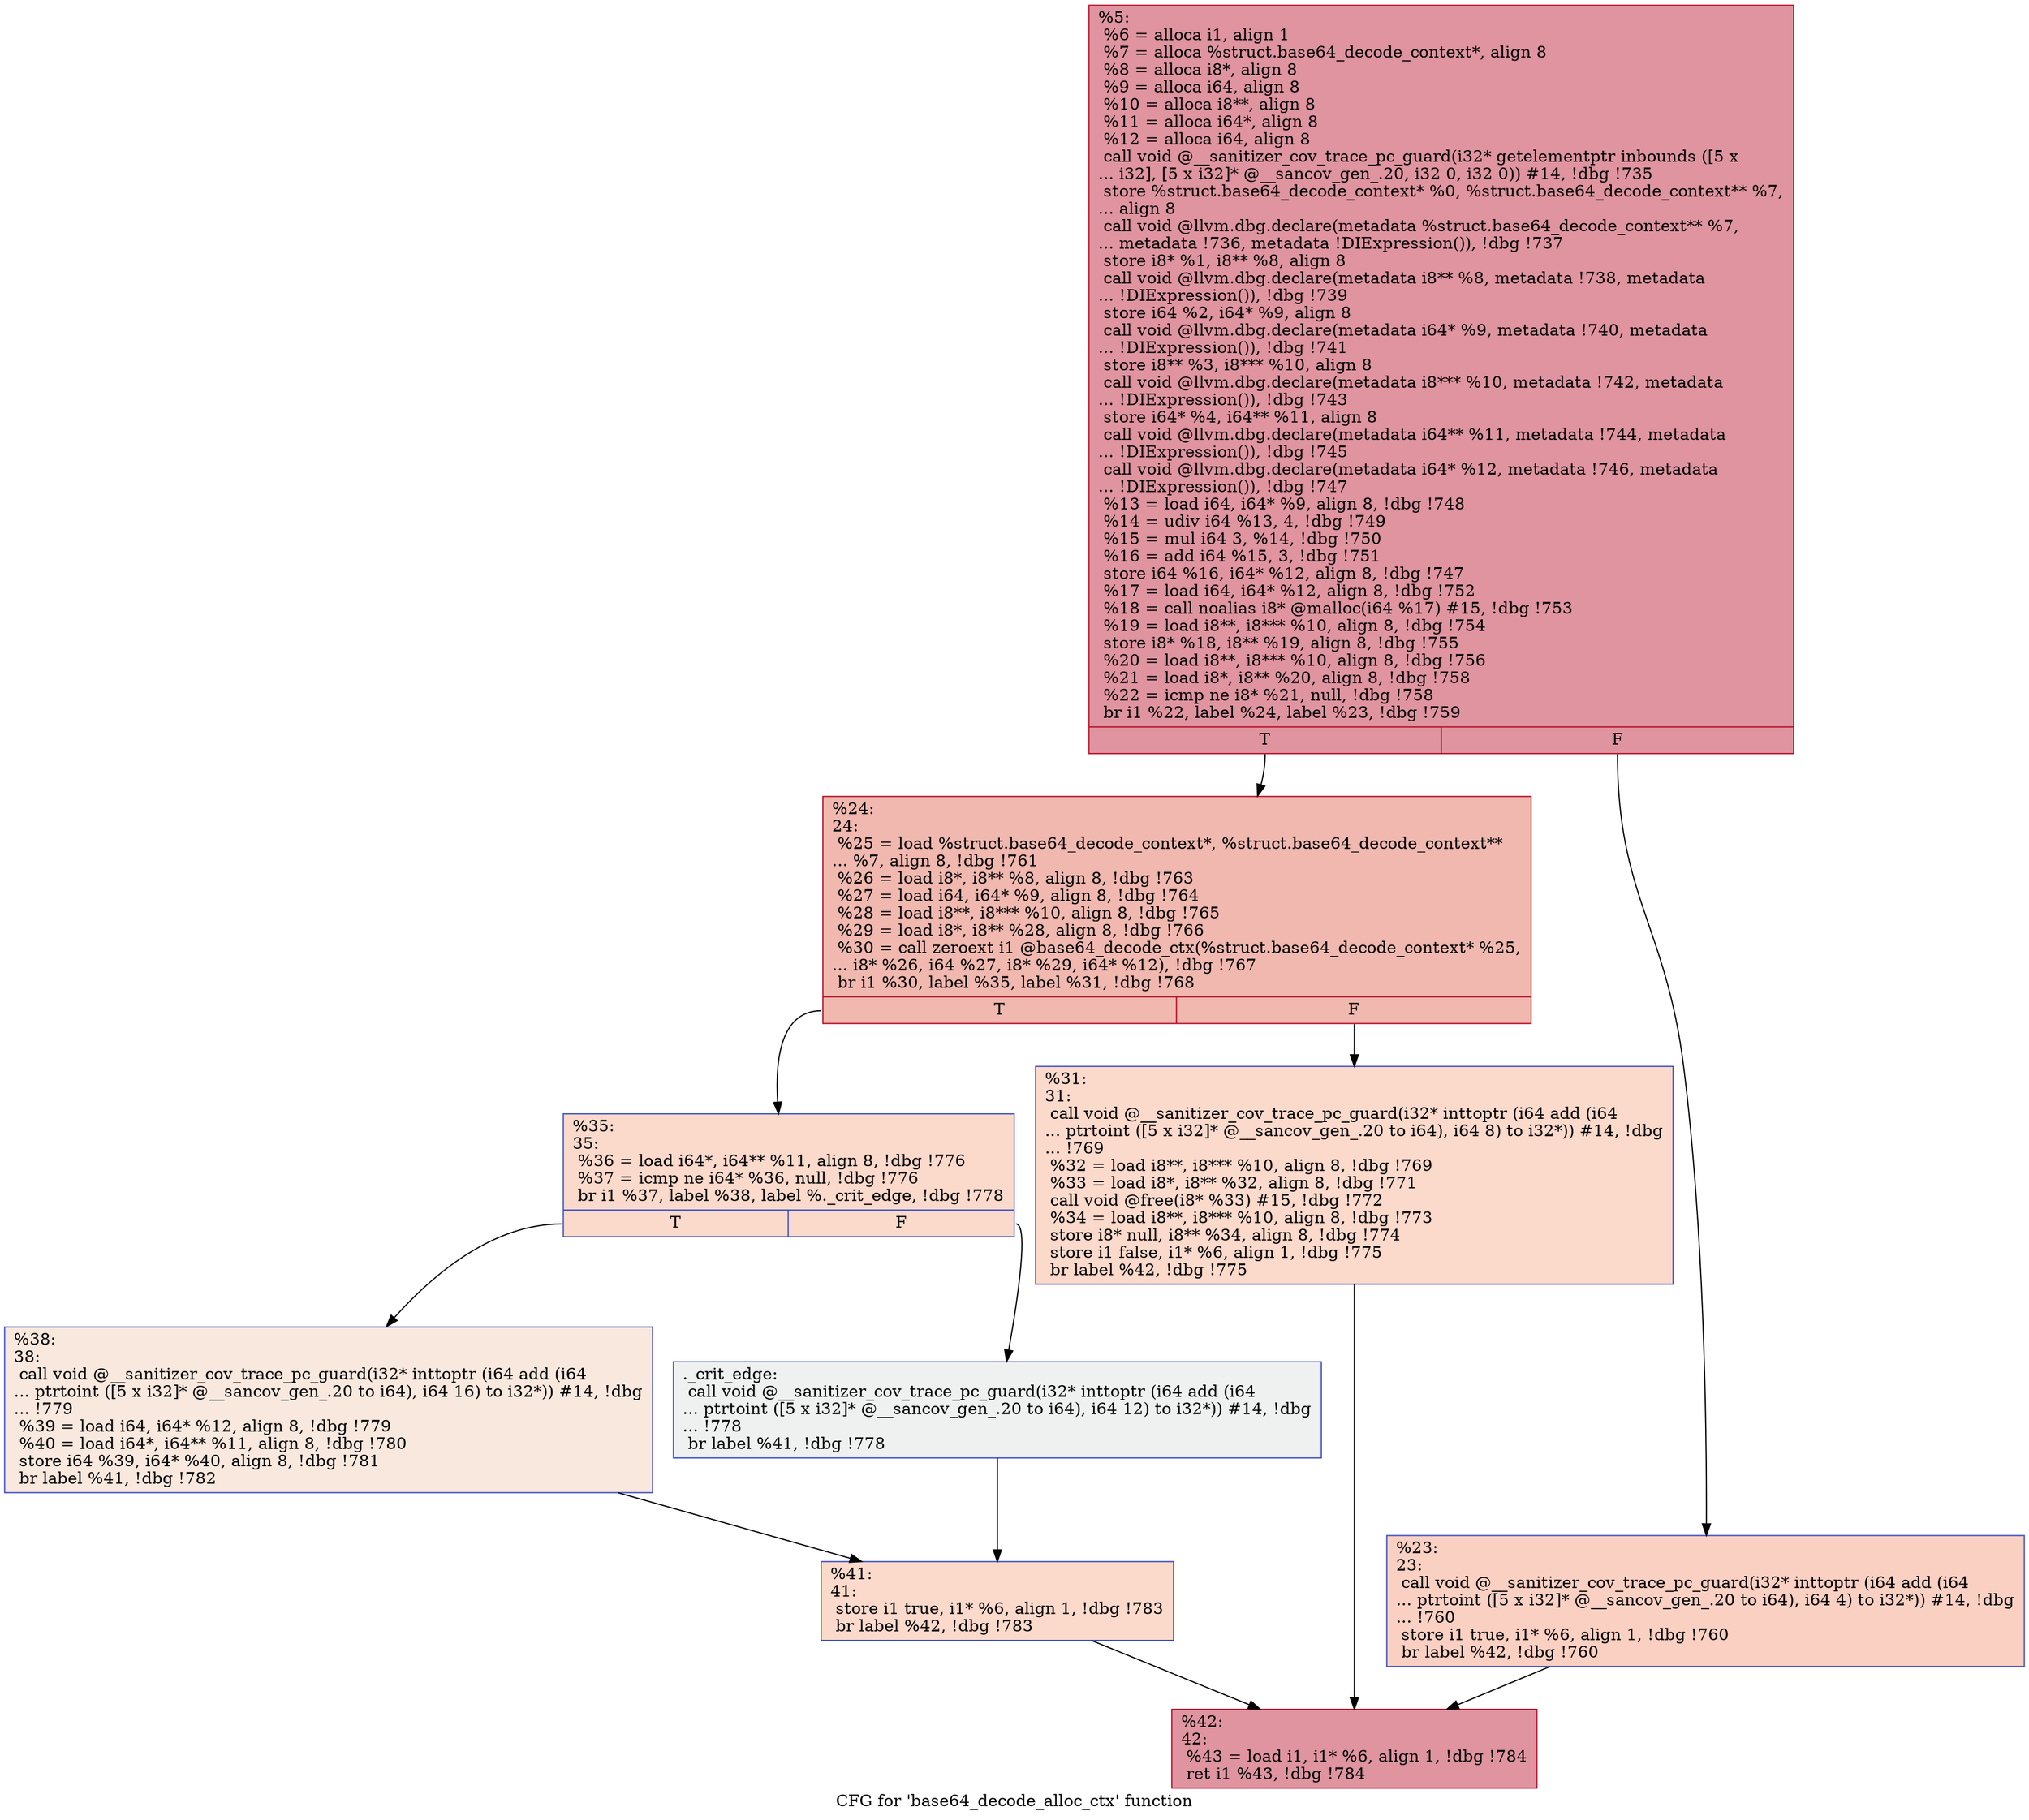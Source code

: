digraph "CFG for 'base64_decode_alloc_ctx' function" {
	label="CFG for 'base64_decode_alloc_ctx' function";

	Node0x555ee4f915a0 [shape=record,color="#b70d28ff", style=filled, fillcolor="#b70d2870",label="{%5:\l  %6 = alloca i1, align 1\l  %7 = alloca %struct.base64_decode_context*, align 8\l  %8 = alloca i8*, align 8\l  %9 = alloca i64, align 8\l  %10 = alloca i8**, align 8\l  %11 = alloca i64*, align 8\l  %12 = alloca i64, align 8\l  call void @__sanitizer_cov_trace_pc_guard(i32* getelementptr inbounds ([5 x\l... i32], [5 x i32]* @__sancov_gen_.20, i32 0, i32 0)) #14, !dbg !735\l  store %struct.base64_decode_context* %0, %struct.base64_decode_context** %7,\l... align 8\l  call void @llvm.dbg.declare(metadata %struct.base64_decode_context** %7,\l... metadata !736, metadata !DIExpression()), !dbg !737\l  store i8* %1, i8** %8, align 8\l  call void @llvm.dbg.declare(metadata i8** %8, metadata !738, metadata\l... !DIExpression()), !dbg !739\l  store i64 %2, i64* %9, align 8\l  call void @llvm.dbg.declare(metadata i64* %9, metadata !740, metadata\l... !DIExpression()), !dbg !741\l  store i8** %3, i8*** %10, align 8\l  call void @llvm.dbg.declare(metadata i8*** %10, metadata !742, metadata\l... !DIExpression()), !dbg !743\l  store i64* %4, i64** %11, align 8\l  call void @llvm.dbg.declare(metadata i64** %11, metadata !744, metadata\l... !DIExpression()), !dbg !745\l  call void @llvm.dbg.declare(metadata i64* %12, metadata !746, metadata\l... !DIExpression()), !dbg !747\l  %13 = load i64, i64* %9, align 8, !dbg !748\l  %14 = udiv i64 %13, 4, !dbg !749\l  %15 = mul i64 3, %14, !dbg !750\l  %16 = add i64 %15, 3, !dbg !751\l  store i64 %16, i64* %12, align 8, !dbg !747\l  %17 = load i64, i64* %12, align 8, !dbg !752\l  %18 = call noalias i8* @malloc(i64 %17) #15, !dbg !753\l  %19 = load i8**, i8*** %10, align 8, !dbg !754\l  store i8* %18, i8** %19, align 8, !dbg !755\l  %20 = load i8**, i8*** %10, align 8, !dbg !756\l  %21 = load i8*, i8** %20, align 8, !dbg !758\l  %22 = icmp ne i8* %21, null, !dbg !758\l  br i1 %22, label %24, label %23, !dbg !759\l|{<s0>T|<s1>F}}"];
	Node0x555ee4f915a0:s0 -> Node0x555ee4f91640;
	Node0x555ee4f915a0:s1 -> Node0x555ee4f915f0;
	Node0x555ee4f915f0 [shape=record,color="#3d50c3ff", style=filled, fillcolor="#f3947570",label="{%23:\l23:                                               \l  call void @__sanitizer_cov_trace_pc_guard(i32* inttoptr (i64 add (i64\l... ptrtoint ([5 x i32]* @__sancov_gen_.20 to i64), i64 4) to i32*)) #14, !dbg\l... !760\l  store i1 true, i1* %6, align 1, !dbg !760\l  br label %42, !dbg !760\l}"];
	Node0x555ee4f915f0 -> Node0x555ee4f91820;
	Node0x555ee4f91640 [shape=record,color="#b70d28ff", style=filled, fillcolor="#dc5d4a70",label="{%24:\l24:                                               \l  %25 = load %struct.base64_decode_context*, %struct.base64_decode_context**\l... %7, align 8, !dbg !761\l  %26 = load i8*, i8** %8, align 8, !dbg !763\l  %27 = load i64, i64* %9, align 8, !dbg !764\l  %28 = load i8**, i8*** %10, align 8, !dbg !765\l  %29 = load i8*, i8** %28, align 8, !dbg !766\l  %30 = call zeroext i1 @base64_decode_ctx(%struct.base64_decode_context* %25,\l... i8* %26, i64 %27, i8* %29, i64* %12), !dbg !767\l  br i1 %30, label %35, label %31, !dbg !768\l|{<s0>T|<s1>F}}"];
	Node0x555ee4f91640:s0 -> Node0x555ee4f916e0;
	Node0x555ee4f91640:s1 -> Node0x555ee4f91690;
	Node0x555ee4f91690 [shape=record,color="#3d50c3ff", style=filled, fillcolor="#f7a88970",label="{%31:\l31:                                               \l  call void @__sanitizer_cov_trace_pc_guard(i32* inttoptr (i64 add (i64\l... ptrtoint ([5 x i32]* @__sancov_gen_.20 to i64), i64 8) to i32*)) #14, !dbg\l... !769\l  %32 = load i8**, i8*** %10, align 8, !dbg !769\l  %33 = load i8*, i8** %32, align 8, !dbg !771\l  call void @free(i8* %33) #15, !dbg !772\l  %34 = load i8**, i8*** %10, align 8, !dbg !773\l  store i8* null, i8** %34, align 8, !dbg !774\l  store i1 false, i1* %6, align 1, !dbg !775\l  br label %42, !dbg !775\l}"];
	Node0x555ee4f91690 -> Node0x555ee4f91820;
	Node0x555ee4f916e0 [shape=record,color="#3d50c3ff", style=filled, fillcolor="#f7a88970",label="{%35:\l35:                                               \l  %36 = load i64*, i64** %11, align 8, !dbg !776\l  %37 = icmp ne i64* %36, null, !dbg !776\l  br i1 %37, label %38, label %._crit_edge, !dbg !778\l|{<s0>T|<s1>F}}"];
	Node0x555ee4f916e0:s0 -> Node0x555ee4f91780;
	Node0x555ee4f916e0:s1 -> Node0x555ee4f91730;
	Node0x555ee4f91730 [shape=record,color="#3d50c3ff", style=filled, fillcolor="#dbdcde70",label="{._crit_edge:                                      \l  call void @__sanitizer_cov_trace_pc_guard(i32* inttoptr (i64 add (i64\l... ptrtoint ([5 x i32]* @__sancov_gen_.20 to i64), i64 12) to i32*)) #14, !dbg\l... !778\l  br label %41, !dbg !778\l}"];
	Node0x555ee4f91730 -> Node0x555ee4f917d0;
	Node0x555ee4f91780 [shape=record,color="#3d50c3ff", style=filled, fillcolor="#f2cab570",label="{%38:\l38:                                               \l  call void @__sanitizer_cov_trace_pc_guard(i32* inttoptr (i64 add (i64\l... ptrtoint ([5 x i32]* @__sancov_gen_.20 to i64), i64 16) to i32*)) #14, !dbg\l... !779\l  %39 = load i64, i64* %12, align 8, !dbg !779\l  %40 = load i64*, i64** %11, align 8, !dbg !780\l  store i64 %39, i64* %40, align 8, !dbg !781\l  br label %41, !dbg !782\l}"];
	Node0x555ee4f91780 -> Node0x555ee4f917d0;
	Node0x555ee4f917d0 [shape=record,color="#3d50c3ff", style=filled, fillcolor="#f7a88970",label="{%41:\l41:                                               \l  store i1 true, i1* %6, align 1, !dbg !783\l  br label %42, !dbg !783\l}"];
	Node0x555ee4f917d0 -> Node0x555ee4f91820;
	Node0x555ee4f91820 [shape=record,color="#b70d28ff", style=filled, fillcolor="#b70d2870",label="{%42:\l42:                                               \l  %43 = load i1, i1* %6, align 1, !dbg !784\l  ret i1 %43, !dbg !784\l}"];
}
